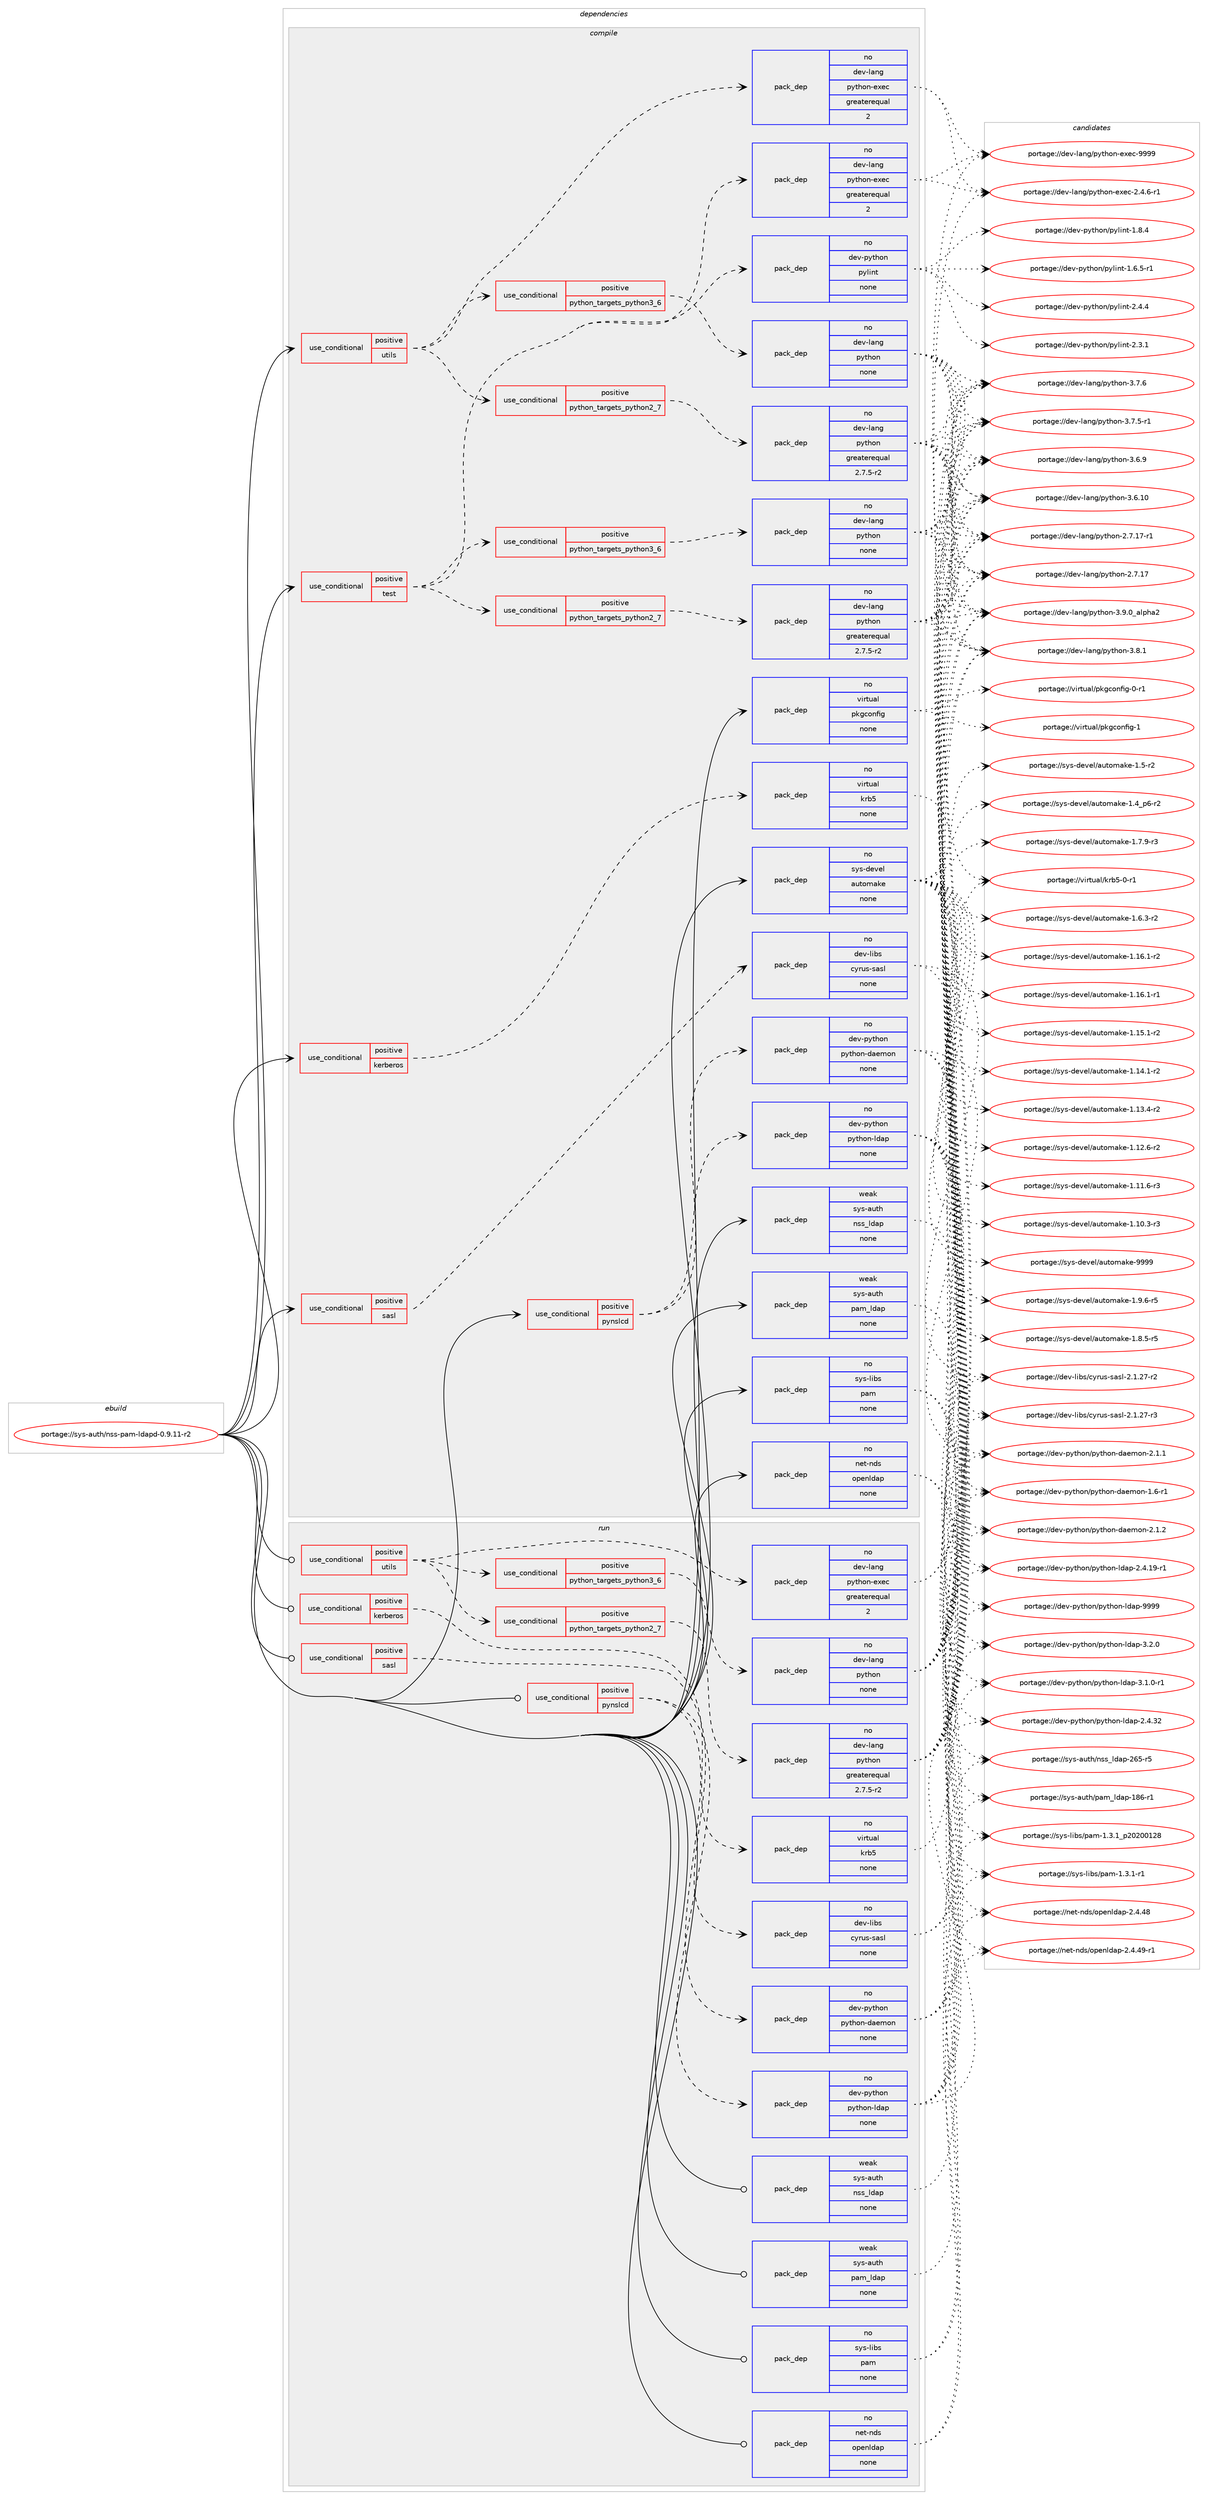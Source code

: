 digraph prolog {

# *************
# Graph options
# *************

newrank=true;
concentrate=true;
compound=true;
graph [rankdir=LR,fontname=Helvetica,fontsize=10,ranksep=1.5];#, ranksep=2.5, nodesep=0.2];
edge  [arrowhead=vee];
node  [fontname=Helvetica,fontsize=10];

# **********
# The ebuild
# **********

subgraph cluster_leftcol {
color=gray;
rank=same;
label=<<i>ebuild</i>>;
id [label="portage://sys-auth/nss-pam-ldapd-0.9.11-r2", color=red, width=4, href="../sys-auth/nss-pam-ldapd-0.9.11-r2.svg"];
}

# ****************
# The dependencies
# ****************

subgraph cluster_midcol {
color=gray;
label=<<i>dependencies</i>>;
subgraph cluster_compile {
fillcolor="#eeeeee";
style=filled;
label=<<i>compile</i>>;
subgraph cond12075 {
dependency58008 [label=<<TABLE BORDER="0" CELLBORDER="1" CELLSPACING="0" CELLPADDING="4"><TR><TD ROWSPAN="3" CELLPADDING="10">use_conditional</TD></TR><TR><TD>positive</TD></TR><TR><TD>kerberos</TD></TR></TABLE>>, shape=none, color=red];
subgraph pack44686 {
dependency58009 [label=<<TABLE BORDER="0" CELLBORDER="1" CELLSPACING="0" CELLPADDING="4" WIDTH="220"><TR><TD ROWSPAN="6" CELLPADDING="30">pack_dep</TD></TR><TR><TD WIDTH="110">no</TD></TR><TR><TD>virtual</TD></TR><TR><TD>krb5</TD></TR><TR><TD>none</TD></TR><TR><TD></TD></TR></TABLE>>, shape=none, color=blue];
}
dependency58008:e -> dependency58009:w [weight=20,style="dashed",arrowhead="vee"];
}
id:e -> dependency58008:w [weight=20,style="solid",arrowhead="vee"];
subgraph cond12076 {
dependency58010 [label=<<TABLE BORDER="0" CELLBORDER="1" CELLSPACING="0" CELLPADDING="4"><TR><TD ROWSPAN="3" CELLPADDING="10">use_conditional</TD></TR><TR><TD>positive</TD></TR><TR><TD>pynslcd</TD></TR></TABLE>>, shape=none, color=red];
subgraph pack44687 {
dependency58011 [label=<<TABLE BORDER="0" CELLBORDER="1" CELLSPACING="0" CELLPADDING="4" WIDTH="220"><TR><TD ROWSPAN="6" CELLPADDING="30">pack_dep</TD></TR><TR><TD WIDTH="110">no</TD></TR><TR><TD>dev-python</TD></TR><TR><TD>python-ldap</TD></TR><TR><TD>none</TD></TR><TR><TD></TD></TR></TABLE>>, shape=none, color=blue];
}
dependency58010:e -> dependency58011:w [weight=20,style="dashed",arrowhead="vee"];
subgraph pack44688 {
dependency58012 [label=<<TABLE BORDER="0" CELLBORDER="1" CELLSPACING="0" CELLPADDING="4" WIDTH="220"><TR><TD ROWSPAN="6" CELLPADDING="30">pack_dep</TD></TR><TR><TD WIDTH="110">no</TD></TR><TR><TD>dev-python</TD></TR><TR><TD>python-daemon</TD></TR><TR><TD>none</TD></TR><TR><TD></TD></TR></TABLE>>, shape=none, color=blue];
}
dependency58010:e -> dependency58012:w [weight=20,style="dashed",arrowhead="vee"];
}
id:e -> dependency58010:w [weight=20,style="solid",arrowhead="vee"];
subgraph cond12077 {
dependency58013 [label=<<TABLE BORDER="0" CELLBORDER="1" CELLSPACING="0" CELLPADDING="4"><TR><TD ROWSPAN="3" CELLPADDING="10">use_conditional</TD></TR><TR><TD>positive</TD></TR><TR><TD>sasl</TD></TR></TABLE>>, shape=none, color=red];
subgraph pack44689 {
dependency58014 [label=<<TABLE BORDER="0" CELLBORDER="1" CELLSPACING="0" CELLPADDING="4" WIDTH="220"><TR><TD ROWSPAN="6" CELLPADDING="30">pack_dep</TD></TR><TR><TD WIDTH="110">no</TD></TR><TR><TD>dev-libs</TD></TR><TR><TD>cyrus-sasl</TD></TR><TR><TD>none</TD></TR><TR><TD></TD></TR></TABLE>>, shape=none, color=blue];
}
dependency58013:e -> dependency58014:w [weight=20,style="dashed",arrowhead="vee"];
}
id:e -> dependency58013:w [weight=20,style="solid",arrowhead="vee"];
subgraph cond12078 {
dependency58015 [label=<<TABLE BORDER="0" CELLBORDER="1" CELLSPACING="0" CELLPADDING="4"><TR><TD ROWSPAN="3" CELLPADDING="10">use_conditional</TD></TR><TR><TD>positive</TD></TR><TR><TD>test</TD></TR></TABLE>>, shape=none, color=red];
subgraph cond12079 {
dependency58016 [label=<<TABLE BORDER="0" CELLBORDER="1" CELLSPACING="0" CELLPADDING="4"><TR><TD ROWSPAN="3" CELLPADDING="10">use_conditional</TD></TR><TR><TD>positive</TD></TR><TR><TD>python_targets_python2_7</TD></TR></TABLE>>, shape=none, color=red];
subgraph pack44690 {
dependency58017 [label=<<TABLE BORDER="0" CELLBORDER="1" CELLSPACING="0" CELLPADDING="4" WIDTH="220"><TR><TD ROWSPAN="6" CELLPADDING="30">pack_dep</TD></TR><TR><TD WIDTH="110">no</TD></TR><TR><TD>dev-lang</TD></TR><TR><TD>python</TD></TR><TR><TD>greaterequal</TD></TR><TR><TD>2.7.5-r2</TD></TR></TABLE>>, shape=none, color=blue];
}
dependency58016:e -> dependency58017:w [weight=20,style="dashed",arrowhead="vee"];
}
dependency58015:e -> dependency58016:w [weight=20,style="dashed",arrowhead="vee"];
subgraph cond12080 {
dependency58018 [label=<<TABLE BORDER="0" CELLBORDER="1" CELLSPACING="0" CELLPADDING="4"><TR><TD ROWSPAN="3" CELLPADDING="10">use_conditional</TD></TR><TR><TD>positive</TD></TR><TR><TD>python_targets_python3_6</TD></TR></TABLE>>, shape=none, color=red];
subgraph pack44691 {
dependency58019 [label=<<TABLE BORDER="0" CELLBORDER="1" CELLSPACING="0" CELLPADDING="4" WIDTH="220"><TR><TD ROWSPAN="6" CELLPADDING="30">pack_dep</TD></TR><TR><TD WIDTH="110">no</TD></TR><TR><TD>dev-lang</TD></TR><TR><TD>python</TD></TR><TR><TD>none</TD></TR><TR><TD></TD></TR></TABLE>>, shape=none, color=blue];
}
dependency58018:e -> dependency58019:w [weight=20,style="dashed",arrowhead="vee"];
}
dependency58015:e -> dependency58018:w [weight=20,style="dashed",arrowhead="vee"];
subgraph pack44692 {
dependency58020 [label=<<TABLE BORDER="0" CELLBORDER="1" CELLSPACING="0" CELLPADDING="4" WIDTH="220"><TR><TD ROWSPAN="6" CELLPADDING="30">pack_dep</TD></TR><TR><TD WIDTH="110">no</TD></TR><TR><TD>dev-lang</TD></TR><TR><TD>python-exec</TD></TR><TR><TD>greaterequal</TD></TR><TR><TD>2</TD></TR></TABLE>>, shape=none, color=blue];
}
dependency58015:e -> dependency58020:w [weight=20,style="dashed",arrowhead="vee"];
subgraph pack44693 {
dependency58021 [label=<<TABLE BORDER="0" CELLBORDER="1" CELLSPACING="0" CELLPADDING="4" WIDTH="220"><TR><TD ROWSPAN="6" CELLPADDING="30">pack_dep</TD></TR><TR><TD WIDTH="110">no</TD></TR><TR><TD>dev-python</TD></TR><TR><TD>pylint</TD></TR><TR><TD>none</TD></TR><TR><TD></TD></TR></TABLE>>, shape=none, color=blue];
}
dependency58015:e -> dependency58021:w [weight=20,style="dashed",arrowhead="vee"];
}
id:e -> dependency58015:w [weight=20,style="solid",arrowhead="vee"];
subgraph cond12081 {
dependency58022 [label=<<TABLE BORDER="0" CELLBORDER="1" CELLSPACING="0" CELLPADDING="4"><TR><TD ROWSPAN="3" CELLPADDING="10">use_conditional</TD></TR><TR><TD>positive</TD></TR><TR><TD>utils</TD></TR></TABLE>>, shape=none, color=red];
subgraph cond12082 {
dependency58023 [label=<<TABLE BORDER="0" CELLBORDER="1" CELLSPACING="0" CELLPADDING="4"><TR><TD ROWSPAN="3" CELLPADDING="10">use_conditional</TD></TR><TR><TD>positive</TD></TR><TR><TD>python_targets_python2_7</TD></TR></TABLE>>, shape=none, color=red];
subgraph pack44694 {
dependency58024 [label=<<TABLE BORDER="0" CELLBORDER="1" CELLSPACING="0" CELLPADDING="4" WIDTH="220"><TR><TD ROWSPAN="6" CELLPADDING="30">pack_dep</TD></TR><TR><TD WIDTH="110">no</TD></TR><TR><TD>dev-lang</TD></TR><TR><TD>python</TD></TR><TR><TD>greaterequal</TD></TR><TR><TD>2.7.5-r2</TD></TR></TABLE>>, shape=none, color=blue];
}
dependency58023:e -> dependency58024:w [weight=20,style="dashed",arrowhead="vee"];
}
dependency58022:e -> dependency58023:w [weight=20,style="dashed",arrowhead="vee"];
subgraph cond12083 {
dependency58025 [label=<<TABLE BORDER="0" CELLBORDER="1" CELLSPACING="0" CELLPADDING="4"><TR><TD ROWSPAN="3" CELLPADDING="10">use_conditional</TD></TR><TR><TD>positive</TD></TR><TR><TD>python_targets_python3_6</TD></TR></TABLE>>, shape=none, color=red];
subgraph pack44695 {
dependency58026 [label=<<TABLE BORDER="0" CELLBORDER="1" CELLSPACING="0" CELLPADDING="4" WIDTH="220"><TR><TD ROWSPAN="6" CELLPADDING="30">pack_dep</TD></TR><TR><TD WIDTH="110">no</TD></TR><TR><TD>dev-lang</TD></TR><TR><TD>python</TD></TR><TR><TD>none</TD></TR><TR><TD></TD></TR></TABLE>>, shape=none, color=blue];
}
dependency58025:e -> dependency58026:w [weight=20,style="dashed",arrowhead="vee"];
}
dependency58022:e -> dependency58025:w [weight=20,style="dashed",arrowhead="vee"];
subgraph pack44696 {
dependency58027 [label=<<TABLE BORDER="0" CELLBORDER="1" CELLSPACING="0" CELLPADDING="4" WIDTH="220"><TR><TD ROWSPAN="6" CELLPADDING="30">pack_dep</TD></TR><TR><TD WIDTH="110">no</TD></TR><TR><TD>dev-lang</TD></TR><TR><TD>python-exec</TD></TR><TR><TD>greaterequal</TD></TR><TR><TD>2</TD></TR></TABLE>>, shape=none, color=blue];
}
dependency58022:e -> dependency58027:w [weight=20,style="dashed",arrowhead="vee"];
}
id:e -> dependency58022:w [weight=20,style="solid",arrowhead="vee"];
subgraph pack44697 {
dependency58028 [label=<<TABLE BORDER="0" CELLBORDER="1" CELLSPACING="0" CELLPADDING="4" WIDTH="220"><TR><TD ROWSPAN="6" CELLPADDING="30">pack_dep</TD></TR><TR><TD WIDTH="110">no</TD></TR><TR><TD>net-nds</TD></TR><TR><TD>openldap</TD></TR><TR><TD>none</TD></TR><TR><TD></TD></TR></TABLE>>, shape=none, color=blue];
}
id:e -> dependency58028:w [weight=20,style="solid",arrowhead="vee"];
subgraph pack44698 {
dependency58029 [label=<<TABLE BORDER="0" CELLBORDER="1" CELLSPACING="0" CELLPADDING="4" WIDTH="220"><TR><TD ROWSPAN="6" CELLPADDING="30">pack_dep</TD></TR><TR><TD WIDTH="110">no</TD></TR><TR><TD>sys-devel</TD></TR><TR><TD>automake</TD></TR><TR><TD>none</TD></TR><TR><TD></TD></TR></TABLE>>, shape=none, color=blue];
}
id:e -> dependency58029:w [weight=20,style="solid",arrowhead="vee"];
subgraph pack44699 {
dependency58030 [label=<<TABLE BORDER="0" CELLBORDER="1" CELLSPACING="0" CELLPADDING="4" WIDTH="220"><TR><TD ROWSPAN="6" CELLPADDING="30">pack_dep</TD></TR><TR><TD WIDTH="110">no</TD></TR><TR><TD>sys-libs</TD></TR><TR><TD>pam</TD></TR><TR><TD>none</TD></TR><TR><TD></TD></TR></TABLE>>, shape=none, color=blue];
}
id:e -> dependency58030:w [weight=20,style="solid",arrowhead="vee"];
subgraph pack44700 {
dependency58031 [label=<<TABLE BORDER="0" CELLBORDER="1" CELLSPACING="0" CELLPADDING="4" WIDTH="220"><TR><TD ROWSPAN="6" CELLPADDING="30">pack_dep</TD></TR><TR><TD WIDTH="110">no</TD></TR><TR><TD>virtual</TD></TR><TR><TD>pkgconfig</TD></TR><TR><TD>none</TD></TR><TR><TD></TD></TR></TABLE>>, shape=none, color=blue];
}
id:e -> dependency58031:w [weight=20,style="solid",arrowhead="vee"];
subgraph pack44701 {
dependency58032 [label=<<TABLE BORDER="0" CELLBORDER="1" CELLSPACING="0" CELLPADDING="4" WIDTH="220"><TR><TD ROWSPAN="6" CELLPADDING="30">pack_dep</TD></TR><TR><TD WIDTH="110">weak</TD></TR><TR><TD>sys-auth</TD></TR><TR><TD>nss_ldap</TD></TR><TR><TD>none</TD></TR><TR><TD></TD></TR></TABLE>>, shape=none, color=blue];
}
id:e -> dependency58032:w [weight=20,style="solid",arrowhead="vee"];
subgraph pack44702 {
dependency58033 [label=<<TABLE BORDER="0" CELLBORDER="1" CELLSPACING="0" CELLPADDING="4" WIDTH="220"><TR><TD ROWSPAN="6" CELLPADDING="30">pack_dep</TD></TR><TR><TD WIDTH="110">weak</TD></TR><TR><TD>sys-auth</TD></TR><TR><TD>pam_ldap</TD></TR><TR><TD>none</TD></TR><TR><TD></TD></TR></TABLE>>, shape=none, color=blue];
}
id:e -> dependency58033:w [weight=20,style="solid",arrowhead="vee"];
}
subgraph cluster_compileandrun {
fillcolor="#eeeeee";
style=filled;
label=<<i>compile and run</i>>;
}
subgraph cluster_run {
fillcolor="#eeeeee";
style=filled;
label=<<i>run</i>>;
subgraph cond12084 {
dependency58034 [label=<<TABLE BORDER="0" CELLBORDER="1" CELLSPACING="0" CELLPADDING="4"><TR><TD ROWSPAN="3" CELLPADDING="10">use_conditional</TD></TR><TR><TD>positive</TD></TR><TR><TD>kerberos</TD></TR></TABLE>>, shape=none, color=red];
subgraph pack44703 {
dependency58035 [label=<<TABLE BORDER="0" CELLBORDER="1" CELLSPACING="0" CELLPADDING="4" WIDTH="220"><TR><TD ROWSPAN="6" CELLPADDING="30">pack_dep</TD></TR><TR><TD WIDTH="110">no</TD></TR><TR><TD>virtual</TD></TR><TR><TD>krb5</TD></TR><TR><TD>none</TD></TR><TR><TD></TD></TR></TABLE>>, shape=none, color=blue];
}
dependency58034:e -> dependency58035:w [weight=20,style="dashed",arrowhead="vee"];
}
id:e -> dependency58034:w [weight=20,style="solid",arrowhead="odot"];
subgraph cond12085 {
dependency58036 [label=<<TABLE BORDER="0" CELLBORDER="1" CELLSPACING="0" CELLPADDING="4"><TR><TD ROWSPAN="3" CELLPADDING="10">use_conditional</TD></TR><TR><TD>positive</TD></TR><TR><TD>pynslcd</TD></TR></TABLE>>, shape=none, color=red];
subgraph pack44704 {
dependency58037 [label=<<TABLE BORDER="0" CELLBORDER="1" CELLSPACING="0" CELLPADDING="4" WIDTH="220"><TR><TD ROWSPAN="6" CELLPADDING="30">pack_dep</TD></TR><TR><TD WIDTH="110">no</TD></TR><TR><TD>dev-python</TD></TR><TR><TD>python-ldap</TD></TR><TR><TD>none</TD></TR><TR><TD></TD></TR></TABLE>>, shape=none, color=blue];
}
dependency58036:e -> dependency58037:w [weight=20,style="dashed",arrowhead="vee"];
subgraph pack44705 {
dependency58038 [label=<<TABLE BORDER="0" CELLBORDER="1" CELLSPACING="0" CELLPADDING="4" WIDTH="220"><TR><TD ROWSPAN="6" CELLPADDING="30">pack_dep</TD></TR><TR><TD WIDTH="110">no</TD></TR><TR><TD>dev-python</TD></TR><TR><TD>python-daemon</TD></TR><TR><TD>none</TD></TR><TR><TD></TD></TR></TABLE>>, shape=none, color=blue];
}
dependency58036:e -> dependency58038:w [weight=20,style="dashed",arrowhead="vee"];
}
id:e -> dependency58036:w [weight=20,style="solid",arrowhead="odot"];
subgraph cond12086 {
dependency58039 [label=<<TABLE BORDER="0" CELLBORDER="1" CELLSPACING="0" CELLPADDING="4"><TR><TD ROWSPAN="3" CELLPADDING="10">use_conditional</TD></TR><TR><TD>positive</TD></TR><TR><TD>sasl</TD></TR></TABLE>>, shape=none, color=red];
subgraph pack44706 {
dependency58040 [label=<<TABLE BORDER="0" CELLBORDER="1" CELLSPACING="0" CELLPADDING="4" WIDTH="220"><TR><TD ROWSPAN="6" CELLPADDING="30">pack_dep</TD></TR><TR><TD WIDTH="110">no</TD></TR><TR><TD>dev-libs</TD></TR><TR><TD>cyrus-sasl</TD></TR><TR><TD>none</TD></TR><TR><TD></TD></TR></TABLE>>, shape=none, color=blue];
}
dependency58039:e -> dependency58040:w [weight=20,style="dashed",arrowhead="vee"];
}
id:e -> dependency58039:w [weight=20,style="solid",arrowhead="odot"];
subgraph cond12087 {
dependency58041 [label=<<TABLE BORDER="0" CELLBORDER="1" CELLSPACING="0" CELLPADDING="4"><TR><TD ROWSPAN="3" CELLPADDING="10">use_conditional</TD></TR><TR><TD>positive</TD></TR><TR><TD>utils</TD></TR></TABLE>>, shape=none, color=red];
subgraph cond12088 {
dependency58042 [label=<<TABLE BORDER="0" CELLBORDER="1" CELLSPACING="0" CELLPADDING="4"><TR><TD ROWSPAN="3" CELLPADDING="10">use_conditional</TD></TR><TR><TD>positive</TD></TR><TR><TD>python_targets_python2_7</TD></TR></TABLE>>, shape=none, color=red];
subgraph pack44707 {
dependency58043 [label=<<TABLE BORDER="0" CELLBORDER="1" CELLSPACING="0" CELLPADDING="4" WIDTH="220"><TR><TD ROWSPAN="6" CELLPADDING="30">pack_dep</TD></TR><TR><TD WIDTH="110">no</TD></TR><TR><TD>dev-lang</TD></TR><TR><TD>python</TD></TR><TR><TD>greaterequal</TD></TR><TR><TD>2.7.5-r2</TD></TR></TABLE>>, shape=none, color=blue];
}
dependency58042:e -> dependency58043:w [weight=20,style="dashed",arrowhead="vee"];
}
dependency58041:e -> dependency58042:w [weight=20,style="dashed",arrowhead="vee"];
subgraph cond12089 {
dependency58044 [label=<<TABLE BORDER="0" CELLBORDER="1" CELLSPACING="0" CELLPADDING="4"><TR><TD ROWSPAN="3" CELLPADDING="10">use_conditional</TD></TR><TR><TD>positive</TD></TR><TR><TD>python_targets_python3_6</TD></TR></TABLE>>, shape=none, color=red];
subgraph pack44708 {
dependency58045 [label=<<TABLE BORDER="0" CELLBORDER="1" CELLSPACING="0" CELLPADDING="4" WIDTH="220"><TR><TD ROWSPAN="6" CELLPADDING="30">pack_dep</TD></TR><TR><TD WIDTH="110">no</TD></TR><TR><TD>dev-lang</TD></TR><TR><TD>python</TD></TR><TR><TD>none</TD></TR><TR><TD></TD></TR></TABLE>>, shape=none, color=blue];
}
dependency58044:e -> dependency58045:w [weight=20,style="dashed",arrowhead="vee"];
}
dependency58041:e -> dependency58044:w [weight=20,style="dashed",arrowhead="vee"];
subgraph pack44709 {
dependency58046 [label=<<TABLE BORDER="0" CELLBORDER="1" CELLSPACING="0" CELLPADDING="4" WIDTH="220"><TR><TD ROWSPAN="6" CELLPADDING="30">pack_dep</TD></TR><TR><TD WIDTH="110">no</TD></TR><TR><TD>dev-lang</TD></TR><TR><TD>python-exec</TD></TR><TR><TD>greaterequal</TD></TR><TR><TD>2</TD></TR></TABLE>>, shape=none, color=blue];
}
dependency58041:e -> dependency58046:w [weight=20,style="dashed",arrowhead="vee"];
}
id:e -> dependency58041:w [weight=20,style="solid",arrowhead="odot"];
subgraph pack44710 {
dependency58047 [label=<<TABLE BORDER="0" CELLBORDER="1" CELLSPACING="0" CELLPADDING="4" WIDTH="220"><TR><TD ROWSPAN="6" CELLPADDING="30">pack_dep</TD></TR><TR><TD WIDTH="110">no</TD></TR><TR><TD>net-nds</TD></TR><TR><TD>openldap</TD></TR><TR><TD>none</TD></TR><TR><TD></TD></TR></TABLE>>, shape=none, color=blue];
}
id:e -> dependency58047:w [weight=20,style="solid",arrowhead="odot"];
subgraph pack44711 {
dependency58048 [label=<<TABLE BORDER="0" CELLBORDER="1" CELLSPACING="0" CELLPADDING="4" WIDTH="220"><TR><TD ROWSPAN="6" CELLPADDING="30">pack_dep</TD></TR><TR><TD WIDTH="110">no</TD></TR><TR><TD>sys-libs</TD></TR><TR><TD>pam</TD></TR><TR><TD>none</TD></TR><TR><TD></TD></TR></TABLE>>, shape=none, color=blue];
}
id:e -> dependency58048:w [weight=20,style="solid",arrowhead="odot"];
subgraph pack44712 {
dependency58049 [label=<<TABLE BORDER="0" CELLBORDER="1" CELLSPACING="0" CELLPADDING="4" WIDTH="220"><TR><TD ROWSPAN="6" CELLPADDING="30">pack_dep</TD></TR><TR><TD WIDTH="110">weak</TD></TR><TR><TD>sys-auth</TD></TR><TR><TD>nss_ldap</TD></TR><TR><TD>none</TD></TR><TR><TD></TD></TR></TABLE>>, shape=none, color=blue];
}
id:e -> dependency58049:w [weight=20,style="solid",arrowhead="odot"];
subgraph pack44713 {
dependency58050 [label=<<TABLE BORDER="0" CELLBORDER="1" CELLSPACING="0" CELLPADDING="4" WIDTH="220"><TR><TD ROWSPAN="6" CELLPADDING="30">pack_dep</TD></TR><TR><TD WIDTH="110">weak</TD></TR><TR><TD>sys-auth</TD></TR><TR><TD>pam_ldap</TD></TR><TR><TD>none</TD></TR><TR><TD></TD></TR></TABLE>>, shape=none, color=blue];
}
id:e -> dependency58050:w [weight=20,style="solid",arrowhead="odot"];
}
}

# **************
# The candidates
# **************

subgraph cluster_choices {
rank=same;
color=gray;
label=<<i>candidates</i>>;

subgraph choice44686 {
color=black;
nodesep=1;
choice1181051141161179710847107114985345484511449 [label="portage://virtual/krb5-0-r1", color=red, width=4,href="../virtual/krb5-0-r1.svg"];
dependency58009:e -> choice1181051141161179710847107114985345484511449:w [style=dotted,weight="100"];
}
subgraph choice44687 {
color=black;
nodesep=1;
choice100101118451121211161041111104711212111610411111045108100971124557575757 [label="portage://dev-python/python-ldap-9999", color=red, width=4,href="../dev-python/python-ldap-9999.svg"];
choice10010111845112121116104111110471121211161041111104510810097112455146504648 [label="portage://dev-python/python-ldap-3.2.0", color=red, width=4,href="../dev-python/python-ldap-3.2.0.svg"];
choice100101118451121211161041111104711212111610411111045108100971124551464946484511449 [label="portage://dev-python/python-ldap-3.1.0-r1", color=red, width=4,href="../dev-python/python-ldap-3.1.0-r1.svg"];
choice1001011184511212111610411111047112121116104111110451081009711245504652465150 [label="portage://dev-python/python-ldap-2.4.32", color=red, width=4,href="../dev-python/python-ldap-2.4.32.svg"];
choice10010111845112121116104111110471121211161041111104510810097112455046524649574511449 [label="portage://dev-python/python-ldap-2.4.19-r1", color=red, width=4,href="../dev-python/python-ldap-2.4.19-r1.svg"];
dependency58011:e -> choice100101118451121211161041111104711212111610411111045108100971124557575757:w [style=dotted,weight="100"];
dependency58011:e -> choice10010111845112121116104111110471121211161041111104510810097112455146504648:w [style=dotted,weight="100"];
dependency58011:e -> choice100101118451121211161041111104711212111610411111045108100971124551464946484511449:w [style=dotted,weight="100"];
dependency58011:e -> choice1001011184511212111610411111047112121116104111110451081009711245504652465150:w [style=dotted,weight="100"];
dependency58011:e -> choice10010111845112121116104111110471121211161041111104510810097112455046524649574511449:w [style=dotted,weight="100"];
}
subgraph choice44688 {
color=black;
nodesep=1;
choice10010111845112121116104111110471121211161041111104510097101109111110455046494650 [label="portage://dev-python/python-daemon-2.1.2", color=red, width=4,href="../dev-python/python-daemon-2.1.2.svg"];
choice10010111845112121116104111110471121211161041111104510097101109111110455046494649 [label="portage://dev-python/python-daemon-2.1.1", color=red, width=4,href="../dev-python/python-daemon-2.1.1.svg"];
choice10010111845112121116104111110471121211161041111104510097101109111110454946544511449 [label="portage://dev-python/python-daemon-1.6-r1", color=red, width=4,href="../dev-python/python-daemon-1.6-r1.svg"];
dependency58012:e -> choice10010111845112121116104111110471121211161041111104510097101109111110455046494650:w [style=dotted,weight="100"];
dependency58012:e -> choice10010111845112121116104111110471121211161041111104510097101109111110455046494649:w [style=dotted,weight="100"];
dependency58012:e -> choice10010111845112121116104111110471121211161041111104510097101109111110454946544511449:w [style=dotted,weight="100"];
}
subgraph choice44689 {
color=black;
nodesep=1;
choice100101118451081059811547991211141171154511597115108455046494650554511451 [label="portage://dev-libs/cyrus-sasl-2.1.27-r3", color=red, width=4,href="../dev-libs/cyrus-sasl-2.1.27-r3.svg"];
choice100101118451081059811547991211141171154511597115108455046494650554511450 [label="portage://dev-libs/cyrus-sasl-2.1.27-r2", color=red, width=4,href="../dev-libs/cyrus-sasl-2.1.27-r2.svg"];
dependency58014:e -> choice100101118451081059811547991211141171154511597115108455046494650554511451:w [style=dotted,weight="100"];
dependency58014:e -> choice100101118451081059811547991211141171154511597115108455046494650554511450:w [style=dotted,weight="100"];
}
subgraph choice44690 {
color=black;
nodesep=1;
choice10010111845108971101034711212111610411111045514657464895971081121049750 [label="portage://dev-lang/python-3.9.0_alpha2", color=red, width=4,href="../dev-lang/python-3.9.0_alpha2.svg"];
choice100101118451089711010347112121116104111110455146564649 [label="portage://dev-lang/python-3.8.1", color=red, width=4,href="../dev-lang/python-3.8.1.svg"];
choice100101118451089711010347112121116104111110455146554654 [label="portage://dev-lang/python-3.7.6", color=red, width=4,href="../dev-lang/python-3.7.6.svg"];
choice1001011184510897110103471121211161041111104551465546534511449 [label="portage://dev-lang/python-3.7.5-r1", color=red, width=4,href="../dev-lang/python-3.7.5-r1.svg"];
choice100101118451089711010347112121116104111110455146544657 [label="portage://dev-lang/python-3.6.9", color=red, width=4,href="../dev-lang/python-3.6.9.svg"];
choice10010111845108971101034711212111610411111045514654464948 [label="portage://dev-lang/python-3.6.10", color=red, width=4,href="../dev-lang/python-3.6.10.svg"];
choice100101118451089711010347112121116104111110455046554649554511449 [label="portage://dev-lang/python-2.7.17-r1", color=red, width=4,href="../dev-lang/python-2.7.17-r1.svg"];
choice10010111845108971101034711212111610411111045504655464955 [label="portage://dev-lang/python-2.7.17", color=red, width=4,href="../dev-lang/python-2.7.17.svg"];
dependency58017:e -> choice10010111845108971101034711212111610411111045514657464895971081121049750:w [style=dotted,weight="100"];
dependency58017:e -> choice100101118451089711010347112121116104111110455146564649:w [style=dotted,weight="100"];
dependency58017:e -> choice100101118451089711010347112121116104111110455146554654:w [style=dotted,weight="100"];
dependency58017:e -> choice1001011184510897110103471121211161041111104551465546534511449:w [style=dotted,weight="100"];
dependency58017:e -> choice100101118451089711010347112121116104111110455146544657:w [style=dotted,weight="100"];
dependency58017:e -> choice10010111845108971101034711212111610411111045514654464948:w [style=dotted,weight="100"];
dependency58017:e -> choice100101118451089711010347112121116104111110455046554649554511449:w [style=dotted,weight="100"];
dependency58017:e -> choice10010111845108971101034711212111610411111045504655464955:w [style=dotted,weight="100"];
}
subgraph choice44691 {
color=black;
nodesep=1;
choice10010111845108971101034711212111610411111045514657464895971081121049750 [label="portage://dev-lang/python-3.9.0_alpha2", color=red, width=4,href="../dev-lang/python-3.9.0_alpha2.svg"];
choice100101118451089711010347112121116104111110455146564649 [label="portage://dev-lang/python-3.8.1", color=red, width=4,href="../dev-lang/python-3.8.1.svg"];
choice100101118451089711010347112121116104111110455146554654 [label="portage://dev-lang/python-3.7.6", color=red, width=4,href="../dev-lang/python-3.7.6.svg"];
choice1001011184510897110103471121211161041111104551465546534511449 [label="portage://dev-lang/python-3.7.5-r1", color=red, width=4,href="../dev-lang/python-3.7.5-r1.svg"];
choice100101118451089711010347112121116104111110455146544657 [label="portage://dev-lang/python-3.6.9", color=red, width=4,href="../dev-lang/python-3.6.9.svg"];
choice10010111845108971101034711212111610411111045514654464948 [label="portage://dev-lang/python-3.6.10", color=red, width=4,href="../dev-lang/python-3.6.10.svg"];
choice100101118451089711010347112121116104111110455046554649554511449 [label="portage://dev-lang/python-2.7.17-r1", color=red, width=4,href="../dev-lang/python-2.7.17-r1.svg"];
choice10010111845108971101034711212111610411111045504655464955 [label="portage://dev-lang/python-2.7.17", color=red, width=4,href="../dev-lang/python-2.7.17.svg"];
dependency58019:e -> choice10010111845108971101034711212111610411111045514657464895971081121049750:w [style=dotted,weight="100"];
dependency58019:e -> choice100101118451089711010347112121116104111110455146564649:w [style=dotted,weight="100"];
dependency58019:e -> choice100101118451089711010347112121116104111110455146554654:w [style=dotted,weight="100"];
dependency58019:e -> choice1001011184510897110103471121211161041111104551465546534511449:w [style=dotted,weight="100"];
dependency58019:e -> choice100101118451089711010347112121116104111110455146544657:w [style=dotted,weight="100"];
dependency58019:e -> choice10010111845108971101034711212111610411111045514654464948:w [style=dotted,weight="100"];
dependency58019:e -> choice100101118451089711010347112121116104111110455046554649554511449:w [style=dotted,weight="100"];
dependency58019:e -> choice10010111845108971101034711212111610411111045504655464955:w [style=dotted,weight="100"];
}
subgraph choice44692 {
color=black;
nodesep=1;
choice10010111845108971101034711212111610411111045101120101994557575757 [label="portage://dev-lang/python-exec-9999", color=red, width=4,href="../dev-lang/python-exec-9999.svg"];
choice10010111845108971101034711212111610411111045101120101994550465246544511449 [label="portage://dev-lang/python-exec-2.4.6-r1", color=red, width=4,href="../dev-lang/python-exec-2.4.6-r1.svg"];
dependency58020:e -> choice10010111845108971101034711212111610411111045101120101994557575757:w [style=dotted,weight="100"];
dependency58020:e -> choice10010111845108971101034711212111610411111045101120101994550465246544511449:w [style=dotted,weight="100"];
}
subgraph choice44693 {
color=black;
nodesep=1;
choice1001011184511212111610411111047112121108105110116455046524652 [label="portage://dev-python/pylint-2.4.4", color=red, width=4,href="../dev-python/pylint-2.4.4.svg"];
choice1001011184511212111610411111047112121108105110116455046514649 [label="portage://dev-python/pylint-2.3.1", color=red, width=4,href="../dev-python/pylint-2.3.1.svg"];
choice1001011184511212111610411111047112121108105110116454946564652 [label="portage://dev-python/pylint-1.8.4", color=red, width=4,href="../dev-python/pylint-1.8.4.svg"];
choice10010111845112121116104111110471121211081051101164549465446534511449 [label="portage://dev-python/pylint-1.6.5-r1", color=red, width=4,href="../dev-python/pylint-1.6.5-r1.svg"];
dependency58021:e -> choice1001011184511212111610411111047112121108105110116455046524652:w [style=dotted,weight="100"];
dependency58021:e -> choice1001011184511212111610411111047112121108105110116455046514649:w [style=dotted,weight="100"];
dependency58021:e -> choice1001011184511212111610411111047112121108105110116454946564652:w [style=dotted,weight="100"];
dependency58021:e -> choice10010111845112121116104111110471121211081051101164549465446534511449:w [style=dotted,weight="100"];
}
subgraph choice44694 {
color=black;
nodesep=1;
choice10010111845108971101034711212111610411111045514657464895971081121049750 [label="portage://dev-lang/python-3.9.0_alpha2", color=red, width=4,href="../dev-lang/python-3.9.0_alpha2.svg"];
choice100101118451089711010347112121116104111110455146564649 [label="portage://dev-lang/python-3.8.1", color=red, width=4,href="../dev-lang/python-3.8.1.svg"];
choice100101118451089711010347112121116104111110455146554654 [label="portage://dev-lang/python-3.7.6", color=red, width=4,href="../dev-lang/python-3.7.6.svg"];
choice1001011184510897110103471121211161041111104551465546534511449 [label="portage://dev-lang/python-3.7.5-r1", color=red, width=4,href="../dev-lang/python-3.7.5-r1.svg"];
choice100101118451089711010347112121116104111110455146544657 [label="portage://dev-lang/python-3.6.9", color=red, width=4,href="../dev-lang/python-3.6.9.svg"];
choice10010111845108971101034711212111610411111045514654464948 [label="portage://dev-lang/python-3.6.10", color=red, width=4,href="../dev-lang/python-3.6.10.svg"];
choice100101118451089711010347112121116104111110455046554649554511449 [label="portage://dev-lang/python-2.7.17-r1", color=red, width=4,href="../dev-lang/python-2.7.17-r1.svg"];
choice10010111845108971101034711212111610411111045504655464955 [label="portage://dev-lang/python-2.7.17", color=red, width=4,href="../dev-lang/python-2.7.17.svg"];
dependency58024:e -> choice10010111845108971101034711212111610411111045514657464895971081121049750:w [style=dotted,weight="100"];
dependency58024:e -> choice100101118451089711010347112121116104111110455146564649:w [style=dotted,weight="100"];
dependency58024:e -> choice100101118451089711010347112121116104111110455146554654:w [style=dotted,weight="100"];
dependency58024:e -> choice1001011184510897110103471121211161041111104551465546534511449:w [style=dotted,weight="100"];
dependency58024:e -> choice100101118451089711010347112121116104111110455146544657:w [style=dotted,weight="100"];
dependency58024:e -> choice10010111845108971101034711212111610411111045514654464948:w [style=dotted,weight="100"];
dependency58024:e -> choice100101118451089711010347112121116104111110455046554649554511449:w [style=dotted,weight="100"];
dependency58024:e -> choice10010111845108971101034711212111610411111045504655464955:w [style=dotted,weight="100"];
}
subgraph choice44695 {
color=black;
nodesep=1;
choice10010111845108971101034711212111610411111045514657464895971081121049750 [label="portage://dev-lang/python-3.9.0_alpha2", color=red, width=4,href="../dev-lang/python-3.9.0_alpha2.svg"];
choice100101118451089711010347112121116104111110455146564649 [label="portage://dev-lang/python-3.8.1", color=red, width=4,href="../dev-lang/python-3.8.1.svg"];
choice100101118451089711010347112121116104111110455146554654 [label="portage://dev-lang/python-3.7.6", color=red, width=4,href="../dev-lang/python-3.7.6.svg"];
choice1001011184510897110103471121211161041111104551465546534511449 [label="portage://dev-lang/python-3.7.5-r1", color=red, width=4,href="../dev-lang/python-3.7.5-r1.svg"];
choice100101118451089711010347112121116104111110455146544657 [label="portage://dev-lang/python-3.6.9", color=red, width=4,href="../dev-lang/python-3.6.9.svg"];
choice10010111845108971101034711212111610411111045514654464948 [label="portage://dev-lang/python-3.6.10", color=red, width=4,href="../dev-lang/python-3.6.10.svg"];
choice100101118451089711010347112121116104111110455046554649554511449 [label="portage://dev-lang/python-2.7.17-r1", color=red, width=4,href="../dev-lang/python-2.7.17-r1.svg"];
choice10010111845108971101034711212111610411111045504655464955 [label="portage://dev-lang/python-2.7.17", color=red, width=4,href="../dev-lang/python-2.7.17.svg"];
dependency58026:e -> choice10010111845108971101034711212111610411111045514657464895971081121049750:w [style=dotted,weight="100"];
dependency58026:e -> choice100101118451089711010347112121116104111110455146564649:w [style=dotted,weight="100"];
dependency58026:e -> choice100101118451089711010347112121116104111110455146554654:w [style=dotted,weight="100"];
dependency58026:e -> choice1001011184510897110103471121211161041111104551465546534511449:w [style=dotted,weight="100"];
dependency58026:e -> choice100101118451089711010347112121116104111110455146544657:w [style=dotted,weight="100"];
dependency58026:e -> choice10010111845108971101034711212111610411111045514654464948:w [style=dotted,weight="100"];
dependency58026:e -> choice100101118451089711010347112121116104111110455046554649554511449:w [style=dotted,weight="100"];
dependency58026:e -> choice10010111845108971101034711212111610411111045504655464955:w [style=dotted,weight="100"];
}
subgraph choice44696 {
color=black;
nodesep=1;
choice10010111845108971101034711212111610411111045101120101994557575757 [label="portage://dev-lang/python-exec-9999", color=red, width=4,href="../dev-lang/python-exec-9999.svg"];
choice10010111845108971101034711212111610411111045101120101994550465246544511449 [label="portage://dev-lang/python-exec-2.4.6-r1", color=red, width=4,href="../dev-lang/python-exec-2.4.6-r1.svg"];
dependency58027:e -> choice10010111845108971101034711212111610411111045101120101994557575757:w [style=dotted,weight="100"];
dependency58027:e -> choice10010111845108971101034711212111610411111045101120101994550465246544511449:w [style=dotted,weight="100"];
}
subgraph choice44697 {
color=black;
nodesep=1;
choice110101116451101001154711111210111010810097112455046524652574511449 [label="portage://net-nds/openldap-2.4.49-r1", color=red, width=4,href="../net-nds/openldap-2.4.49-r1.svg"];
choice11010111645110100115471111121011101081009711245504652465256 [label="portage://net-nds/openldap-2.4.48", color=red, width=4,href="../net-nds/openldap-2.4.48.svg"];
dependency58028:e -> choice110101116451101001154711111210111010810097112455046524652574511449:w [style=dotted,weight="100"];
dependency58028:e -> choice11010111645110100115471111121011101081009711245504652465256:w [style=dotted,weight="100"];
}
subgraph choice44698 {
color=black;
nodesep=1;
choice115121115451001011181011084797117116111109971071014557575757 [label="portage://sys-devel/automake-9999", color=red, width=4,href="../sys-devel/automake-9999.svg"];
choice115121115451001011181011084797117116111109971071014549465746544511453 [label="portage://sys-devel/automake-1.9.6-r5", color=red, width=4,href="../sys-devel/automake-1.9.6-r5.svg"];
choice115121115451001011181011084797117116111109971071014549465646534511453 [label="portage://sys-devel/automake-1.8.5-r5", color=red, width=4,href="../sys-devel/automake-1.8.5-r5.svg"];
choice115121115451001011181011084797117116111109971071014549465546574511451 [label="portage://sys-devel/automake-1.7.9-r3", color=red, width=4,href="../sys-devel/automake-1.7.9-r3.svg"];
choice115121115451001011181011084797117116111109971071014549465446514511450 [label="portage://sys-devel/automake-1.6.3-r2", color=red, width=4,href="../sys-devel/automake-1.6.3-r2.svg"];
choice11512111545100101118101108479711711611110997107101454946534511450 [label="portage://sys-devel/automake-1.5-r2", color=red, width=4,href="../sys-devel/automake-1.5-r2.svg"];
choice115121115451001011181011084797117116111109971071014549465295112544511450 [label="portage://sys-devel/automake-1.4_p6-r2", color=red, width=4,href="../sys-devel/automake-1.4_p6-r2.svg"];
choice11512111545100101118101108479711711611110997107101454946495446494511450 [label="portage://sys-devel/automake-1.16.1-r2", color=red, width=4,href="../sys-devel/automake-1.16.1-r2.svg"];
choice11512111545100101118101108479711711611110997107101454946495446494511449 [label="portage://sys-devel/automake-1.16.1-r1", color=red, width=4,href="../sys-devel/automake-1.16.1-r1.svg"];
choice11512111545100101118101108479711711611110997107101454946495346494511450 [label="portage://sys-devel/automake-1.15.1-r2", color=red, width=4,href="../sys-devel/automake-1.15.1-r2.svg"];
choice11512111545100101118101108479711711611110997107101454946495246494511450 [label="portage://sys-devel/automake-1.14.1-r2", color=red, width=4,href="../sys-devel/automake-1.14.1-r2.svg"];
choice11512111545100101118101108479711711611110997107101454946495146524511450 [label="portage://sys-devel/automake-1.13.4-r2", color=red, width=4,href="../sys-devel/automake-1.13.4-r2.svg"];
choice11512111545100101118101108479711711611110997107101454946495046544511450 [label="portage://sys-devel/automake-1.12.6-r2", color=red, width=4,href="../sys-devel/automake-1.12.6-r2.svg"];
choice11512111545100101118101108479711711611110997107101454946494946544511451 [label="portage://sys-devel/automake-1.11.6-r3", color=red, width=4,href="../sys-devel/automake-1.11.6-r3.svg"];
choice11512111545100101118101108479711711611110997107101454946494846514511451 [label="portage://sys-devel/automake-1.10.3-r3", color=red, width=4,href="../sys-devel/automake-1.10.3-r3.svg"];
dependency58029:e -> choice115121115451001011181011084797117116111109971071014557575757:w [style=dotted,weight="100"];
dependency58029:e -> choice115121115451001011181011084797117116111109971071014549465746544511453:w [style=dotted,weight="100"];
dependency58029:e -> choice115121115451001011181011084797117116111109971071014549465646534511453:w [style=dotted,weight="100"];
dependency58029:e -> choice115121115451001011181011084797117116111109971071014549465546574511451:w [style=dotted,weight="100"];
dependency58029:e -> choice115121115451001011181011084797117116111109971071014549465446514511450:w [style=dotted,weight="100"];
dependency58029:e -> choice11512111545100101118101108479711711611110997107101454946534511450:w [style=dotted,weight="100"];
dependency58029:e -> choice115121115451001011181011084797117116111109971071014549465295112544511450:w [style=dotted,weight="100"];
dependency58029:e -> choice11512111545100101118101108479711711611110997107101454946495446494511450:w [style=dotted,weight="100"];
dependency58029:e -> choice11512111545100101118101108479711711611110997107101454946495446494511449:w [style=dotted,weight="100"];
dependency58029:e -> choice11512111545100101118101108479711711611110997107101454946495346494511450:w [style=dotted,weight="100"];
dependency58029:e -> choice11512111545100101118101108479711711611110997107101454946495246494511450:w [style=dotted,weight="100"];
dependency58029:e -> choice11512111545100101118101108479711711611110997107101454946495146524511450:w [style=dotted,weight="100"];
dependency58029:e -> choice11512111545100101118101108479711711611110997107101454946495046544511450:w [style=dotted,weight="100"];
dependency58029:e -> choice11512111545100101118101108479711711611110997107101454946494946544511451:w [style=dotted,weight="100"];
dependency58029:e -> choice11512111545100101118101108479711711611110997107101454946494846514511451:w [style=dotted,weight="100"];
}
subgraph choice44699 {
color=black;
nodesep=1;
choice11512111545108105981154711297109454946514649951125048504848495056 [label="portage://sys-libs/pam-1.3.1_p20200128", color=red, width=4,href="../sys-libs/pam-1.3.1_p20200128.svg"];
choice115121115451081059811547112971094549465146494511449 [label="portage://sys-libs/pam-1.3.1-r1", color=red, width=4,href="../sys-libs/pam-1.3.1-r1.svg"];
dependency58030:e -> choice11512111545108105981154711297109454946514649951125048504848495056:w [style=dotted,weight="100"];
dependency58030:e -> choice115121115451081059811547112971094549465146494511449:w [style=dotted,weight="100"];
}
subgraph choice44700 {
color=black;
nodesep=1;
choice1181051141161179710847112107103991111101021051034549 [label="portage://virtual/pkgconfig-1", color=red, width=4,href="../virtual/pkgconfig-1.svg"];
choice11810511411611797108471121071039911111010210510345484511449 [label="portage://virtual/pkgconfig-0-r1", color=red, width=4,href="../virtual/pkgconfig-0-r1.svg"];
dependency58031:e -> choice1181051141161179710847112107103991111101021051034549:w [style=dotted,weight="100"];
dependency58031:e -> choice11810511411611797108471121071039911111010210510345484511449:w [style=dotted,weight="100"];
}
subgraph choice44701 {
color=black;
nodesep=1;
choice1151211154597117116104471101151159510810097112455054534511453 [label="portage://sys-auth/nss_ldap-265-r5", color=red, width=4,href="../sys-auth/nss_ldap-265-r5.svg"];
dependency58032:e -> choice1151211154597117116104471101151159510810097112455054534511453:w [style=dotted,weight="100"];
}
subgraph choice44702 {
color=black;
nodesep=1;
choice115121115459711711610447112971099510810097112454956544511449 [label="portage://sys-auth/pam_ldap-186-r1", color=red, width=4,href="../sys-auth/pam_ldap-186-r1.svg"];
dependency58033:e -> choice115121115459711711610447112971099510810097112454956544511449:w [style=dotted,weight="100"];
}
subgraph choice44703 {
color=black;
nodesep=1;
choice1181051141161179710847107114985345484511449 [label="portage://virtual/krb5-0-r1", color=red, width=4,href="../virtual/krb5-0-r1.svg"];
dependency58035:e -> choice1181051141161179710847107114985345484511449:w [style=dotted,weight="100"];
}
subgraph choice44704 {
color=black;
nodesep=1;
choice100101118451121211161041111104711212111610411111045108100971124557575757 [label="portage://dev-python/python-ldap-9999", color=red, width=4,href="../dev-python/python-ldap-9999.svg"];
choice10010111845112121116104111110471121211161041111104510810097112455146504648 [label="portage://dev-python/python-ldap-3.2.0", color=red, width=4,href="../dev-python/python-ldap-3.2.0.svg"];
choice100101118451121211161041111104711212111610411111045108100971124551464946484511449 [label="portage://dev-python/python-ldap-3.1.0-r1", color=red, width=4,href="../dev-python/python-ldap-3.1.0-r1.svg"];
choice1001011184511212111610411111047112121116104111110451081009711245504652465150 [label="portage://dev-python/python-ldap-2.4.32", color=red, width=4,href="../dev-python/python-ldap-2.4.32.svg"];
choice10010111845112121116104111110471121211161041111104510810097112455046524649574511449 [label="portage://dev-python/python-ldap-2.4.19-r1", color=red, width=4,href="../dev-python/python-ldap-2.4.19-r1.svg"];
dependency58037:e -> choice100101118451121211161041111104711212111610411111045108100971124557575757:w [style=dotted,weight="100"];
dependency58037:e -> choice10010111845112121116104111110471121211161041111104510810097112455146504648:w [style=dotted,weight="100"];
dependency58037:e -> choice100101118451121211161041111104711212111610411111045108100971124551464946484511449:w [style=dotted,weight="100"];
dependency58037:e -> choice1001011184511212111610411111047112121116104111110451081009711245504652465150:w [style=dotted,weight="100"];
dependency58037:e -> choice10010111845112121116104111110471121211161041111104510810097112455046524649574511449:w [style=dotted,weight="100"];
}
subgraph choice44705 {
color=black;
nodesep=1;
choice10010111845112121116104111110471121211161041111104510097101109111110455046494650 [label="portage://dev-python/python-daemon-2.1.2", color=red, width=4,href="../dev-python/python-daemon-2.1.2.svg"];
choice10010111845112121116104111110471121211161041111104510097101109111110455046494649 [label="portage://dev-python/python-daemon-2.1.1", color=red, width=4,href="../dev-python/python-daemon-2.1.1.svg"];
choice10010111845112121116104111110471121211161041111104510097101109111110454946544511449 [label="portage://dev-python/python-daemon-1.6-r1", color=red, width=4,href="../dev-python/python-daemon-1.6-r1.svg"];
dependency58038:e -> choice10010111845112121116104111110471121211161041111104510097101109111110455046494650:w [style=dotted,weight="100"];
dependency58038:e -> choice10010111845112121116104111110471121211161041111104510097101109111110455046494649:w [style=dotted,weight="100"];
dependency58038:e -> choice10010111845112121116104111110471121211161041111104510097101109111110454946544511449:w [style=dotted,weight="100"];
}
subgraph choice44706 {
color=black;
nodesep=1;
choice100101118451081059811547991211141171154511597115108455046494650554511451 [label="portage://dev-libs/cyrus-sasl-2.1.27-r3", color=red, width=4,href="../dev-libs/cyrus-sasl-2.1.27-r3.svg"];
choice100101118451081059811547991211141171154511597115108455046494650554511450 [label="portage://dev-libs/cyrus-sasl-2.1.27-r2", color=red, width=4,href="../dev-libs/cyrus-sasl-2.1.27-r2.svg"];
dependency58040:e -> choice100101118451081059811547991211141171154511597115108455046494650554511451:w [style=dotted,weight="100"];
dependency58040:e -> choice100101118451081059811547991211141171154511597115108455046494650554511450:w [style=dotted,weight="100"];
}
subgraph choice44707 {
color=black;
nodesep=1;
choice10010111845108971101034711212111610411111045514657464895971081121049750 [label="portage://dev-lang/python-3.9.0_alpha2", color=red, width=4,href="../dev-lang/python-3.9.0_alpha2.svg"];
choice100101118451089711010347112121116104111110455146564649 [label="portage://dev-lang/python-3.8.1", color=red, width=4,href="../dev-lang/python-3.8.1.svg"];
choice100101118451089711010347112121116104111110455146554654 [label="portage://dev-lang/python-3.7.6", color=red, width=4,href="../dev-lang/python-3.7.6.svg"];
choice1001011184510897110103471121211161041111104551465546534511449 [label="portage://dev-lang/python-3.7.5-r1", color=red, width=4,href="../dev-lang/python-3.7.5-r1.svg"];
choice100101118451089711010347112121116104111110455146544657 [label="portage://dev-lang/python-3.6.9", color=red, width=4,href="../dev-lang/python-3.6.9.svg"];
choice10010111845108971101034711212111610411111045514654464948 [label="portage://dev-lang/python-3.6.10", color=red, width=4,href="../dev-lang/python-3.6.10.svg"];
choice100101118451089711010347112121116104111110455046554649554511449 [label="portage://dev-lang/python-2.7.17-r1", color=red, width=4,href="../dev-lang/python-2.7.17-r1.svg"];
choice10010111845108971101034711212111610411111045504655464955 [label="portage://dev-lang/python-2.7.17", color=red, width=4,href="../dev-lang/python-2.7.17.svg"];
dependency58043:e -> choice10010111845108971101034711212111610411111045514657464895971081121049750:w [style=dotted,weight="100"];
dependency58043:e -> choice100101118451089711010347112121116104111110455146564649:w [style=dotted,weight="100"];
dependency58043:e -> choice100101118451089711010347112121116104111110455146554654:w [style=dotted,weight="100"];
dependency58043:e -> choice1001011184510897110103471121211161041111104551465546534511449:w [style=dotted,weight="100"];
dependency58043:e -> choice100101118451089711010347112121116104111110455146544657:w [style=dotted,weight="100"];
dependency58043:e -> choice10010111845108971101034711212111610411111045514654464948:w [style=dotted,weight="100"];
dependency58043:e -> choice100101118451089711010347112121116104111110455046554649554511449:w [style=dotted,weight="100"];
dependency58043:e -> choice10010111845108971101034711212111610411111045504655464955:w [style=dotted,weight="100"];
}
subgraph choice44708 {
color=black;
nodesep=1;
choice10010111845108971101034711212111610411111045514657464895971081121049750 [label="portage://dev-lang/python-3.9.0_alpha2", color=red, width=4,href="../dev-lang/python-3.9.0_alpha2.svg"];
choice100101118451089711010347112121116104111110455146564649 [label="portage://dev-lang/python-3.8.1", color=red, width=4,href="../dev-lang/python-3.8.1.svg"];
choice100101118451089711010347112121116104111110455146554654 [label="portage://dev-lang/python-3.7.6", color=red, width=4,href="../dev-lang/python-3.7.6.svg"];
choice1001011184510897110103471121211161041111104551465546534511449 [label="portage://dev-lang/python-3.7.5-r1", color=red, width=4,href="../dev-lang/python-3.7.5-r1.svg"];
choice100101118451089711010347112121116104111110455146544657 [label="portage://dev-lang/python-3.6.9", color=red, width=4,href="../dev-lang/python-3.6.9.svg"];
choice10010111845108971101034711212111610411111045514654464948 [label="portage://dev-lang/python-3.6.10", color=red, width=4,href="../dev-lang/python-3.6.10.svg"];
choice100101118451089711010347112121116104111110455046554649554511449 [label="portage://dev-lang/python-2.7.17-r1", color=red, width=4,href="../dev-lang/python-2.7.17-r1.svg"];
choice10010111845108971101034711212111610411111045504655464955 [label="portage://dev-lang/python-2.7.17", color=red, width=4,href="../dev-lang/python-2.7.17.svg"];
dependency58045:e -> choice10010111845108971101034711212111610411111045514657464895971081121049750:w [style=dotted,weight="100"];
dependency58045:e -> choice100101118451089711010347112121116104111110455146564649:w [style=dotted,weight="100"];
dependency58045:e -> choice100101118451089711010347112121116104111110455146554654:w [style=dotted,weight="100"];
dependency58045:e -> choice1001011184510897110103471121211161041111104551465546534511449:w [style=dotted,weight="100"];
dependency58045:e -> choice100101118451089711010347112121116104111110455146544657:w [style=dotted,weight="100"];
dependency58045:e -> choice10010111845108971101034711212111610411111045514654464948:w [style=dotted,weight="100"];
dependency58045:e -> choice100101118451089711010347112121116104111110455046554649554511449:w [style=dotted,weight="100"];
dependency58045:e -> choice10010111845108971101034711212111610411111045504655464955:w [style=dotted,weight="100"];
}
subgraph choice44709 {
color=black;
nodesep=1;
choice10010111845108971101034711212111610411111045101120101994557575757 [label="portage://dev-lang/python-exec-9999", color=red, width=4,href="../dev-lang/python-exec-9999.svg"];
choice10010111845108971101034711212111610411111045101120101994550465246544511449 [label="portage://dev-lang/python-exec-2.4.6-r1", color=red, width=4,href="../dev-lang/python-exec-2.4.6-r1.svg"];
dependency58046:e -> choice10010111845108971101034711212111610411111045101120101994557575757:w [style=dotted,weight="100"];
dependency58046:e -> choice10010111845108971101034711212111610411111045101120101994550465246544511449:w [style=dotted,weight="100"];
}
subgraph choice44710 {
color=black;
nodesep=1;
choice110101116451101001154711111210111010810097112455046524652574511449 [label="portage://net-nds/openldap-2.4.49-r1", color=red, width=4,href="../net-nds/openldap-2.4.49-r1.svg"];
choice11010111645110100115471111121011101081009711245504652465256 [label="portage://net-nds/openldap-2.4.48", color=red, width=4,href="../net-nds/openldap-2.4.48.svg"];
dependency58047:e -> choice110101116451101001154711111210111010810097112455046524652574511449:w [style=dotted,weight="100"];
dependency58047:e -> choice11010111645110100115471111121011101081009711245504652465256:w [style=dotted,weight="100"];
}
subgraph choice44711 {
color=black;
nodesep=1;
choice11512111545108105981154711297109454946514649951125048504848495056 [label="portage://sys-libs/pam-1.3.1_p20200128", color=red, width=4,href="../sys-libs/pam-1.3.1_p20200128.svg"];
choice115121115451081059811547112971094549465146494511449 [label="portage://sys-libs/pam-1.3.1-r1", color=red, width=4,href="../sys-libs/pam-1.3.1-r1.svg"];
dependency58048:e -> choice11512111545108105981154711297109454946514649951125048504848495056:w [style=dotted,weight="100"];
dependency58048:e -> choice115121115451081059811547112971094549465146494511449:w [style=dotted,weight="100"];
}
subgraph choice44712 {
color=black;
nodesep=1;
choice1151211154597117116104471101151159510810097112455054534511453 [label="portage://sys-auth/nss_ldap-265-r5", color=red, width=4,href="../sys-auth/nss_ldap-265-r5.svg"];
dependency58049:e -> choice1151211154597117116104471101151159510810097112455054534511453:w [style=dotted,weight="100"];
}
subgraph choice44713 {
color=black;
nodesep=1;
choice115121115459711711610447112971099510810097112454956544511449 [label="portage://sys-auth/pam_ldap-186-r1", color=red, width=4,href="../sys-auth/pam_ldap-186-r1.svg"];
dependency58050:e -> choice115121115459711711610447112971099510810097112454956544511449:w [style=dotted,weight="100"];
}
}

}
